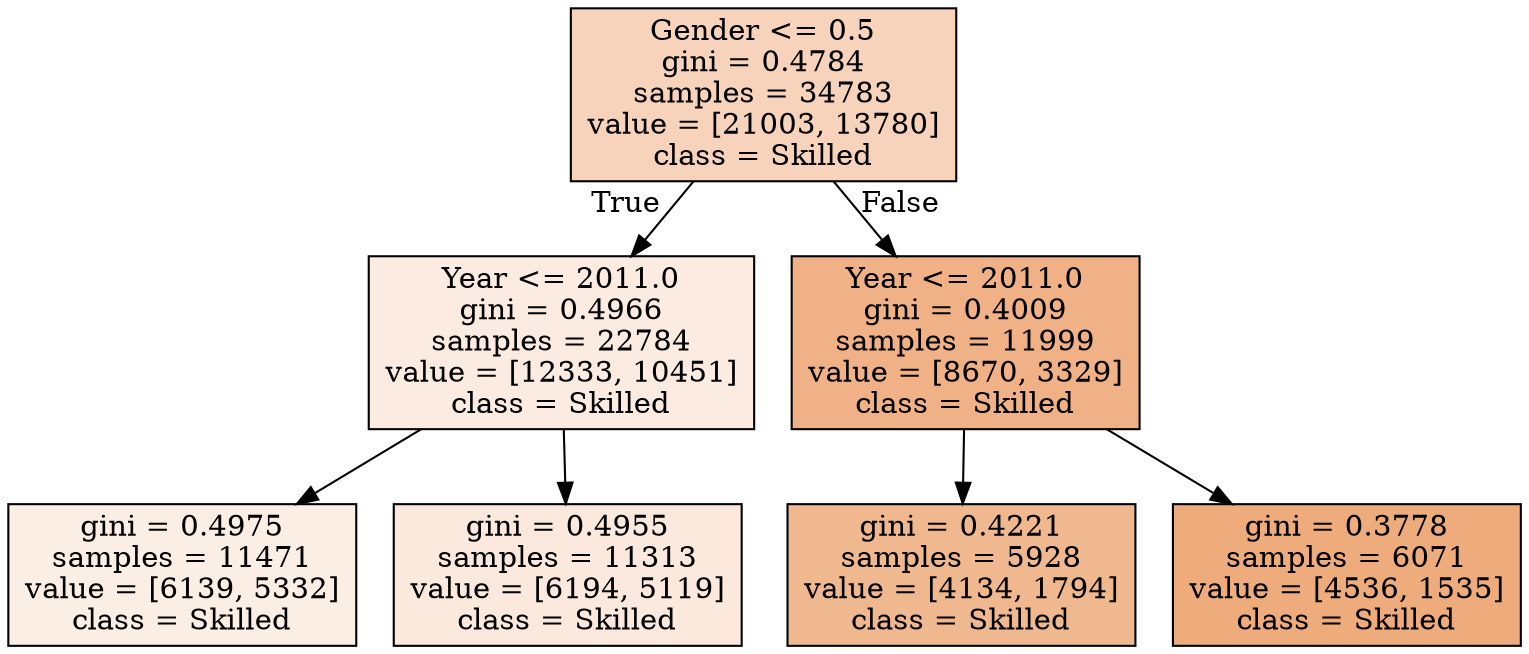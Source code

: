 digraph Tree {
node [shape=box, style="filled", color="black"] ;
0 [label="Gender <= 0.5\ngini = 0.4784\nsamples = 34783\nvalue = [21003, 13780]\nclass = Skilled", fillcolor="#e5813958"] ;
1 [label="Year <= 2011.0\ngini = 0.4966\nsamples = 22784\nvalue = [12333, 10451]\nclass = Skilled", fillcolor="#e5813927"] ;
0 -> 1 [labeldistance=2.5, labelangle=45, headlabel="True"] ;
2 [label="gini = 0.4975\nsamples = 11471\nvalue = [6139, 5332]\nclass = Skilled", fillcolor="#e5813922"] ;
1 -> 2 ;
3 [label="gini = 0.4955\nsamples = 11313\nvalue = [6194, 5119]\nclass = Skilled", fillcolor="#e581392c"] ;
1 -> 3 ;
4 [label="Year <= 2011.0\ngini = 0.4009\nsamples = 11999\nvalue = [8670, 3329]\nclass = Skilled", fillcolor="#e581399d"] ;
0 -> 4 [labeldistance=2.5, labelangle=-45, headlabel="False"] ;
5 [label="gini = 0.4221\nsamples = 5928\nvalue = [4134, 1794]\nclass = Skilled", fillcolor="#e5813990"] ;
4 -> 5 ;
6 [label="gini = 0.3778\nsamples = 6071\nvalue = [4536, 1535]\nclass = Skilled", fillcolor="#e58139a9"] ;
4 -> 6 ;
}